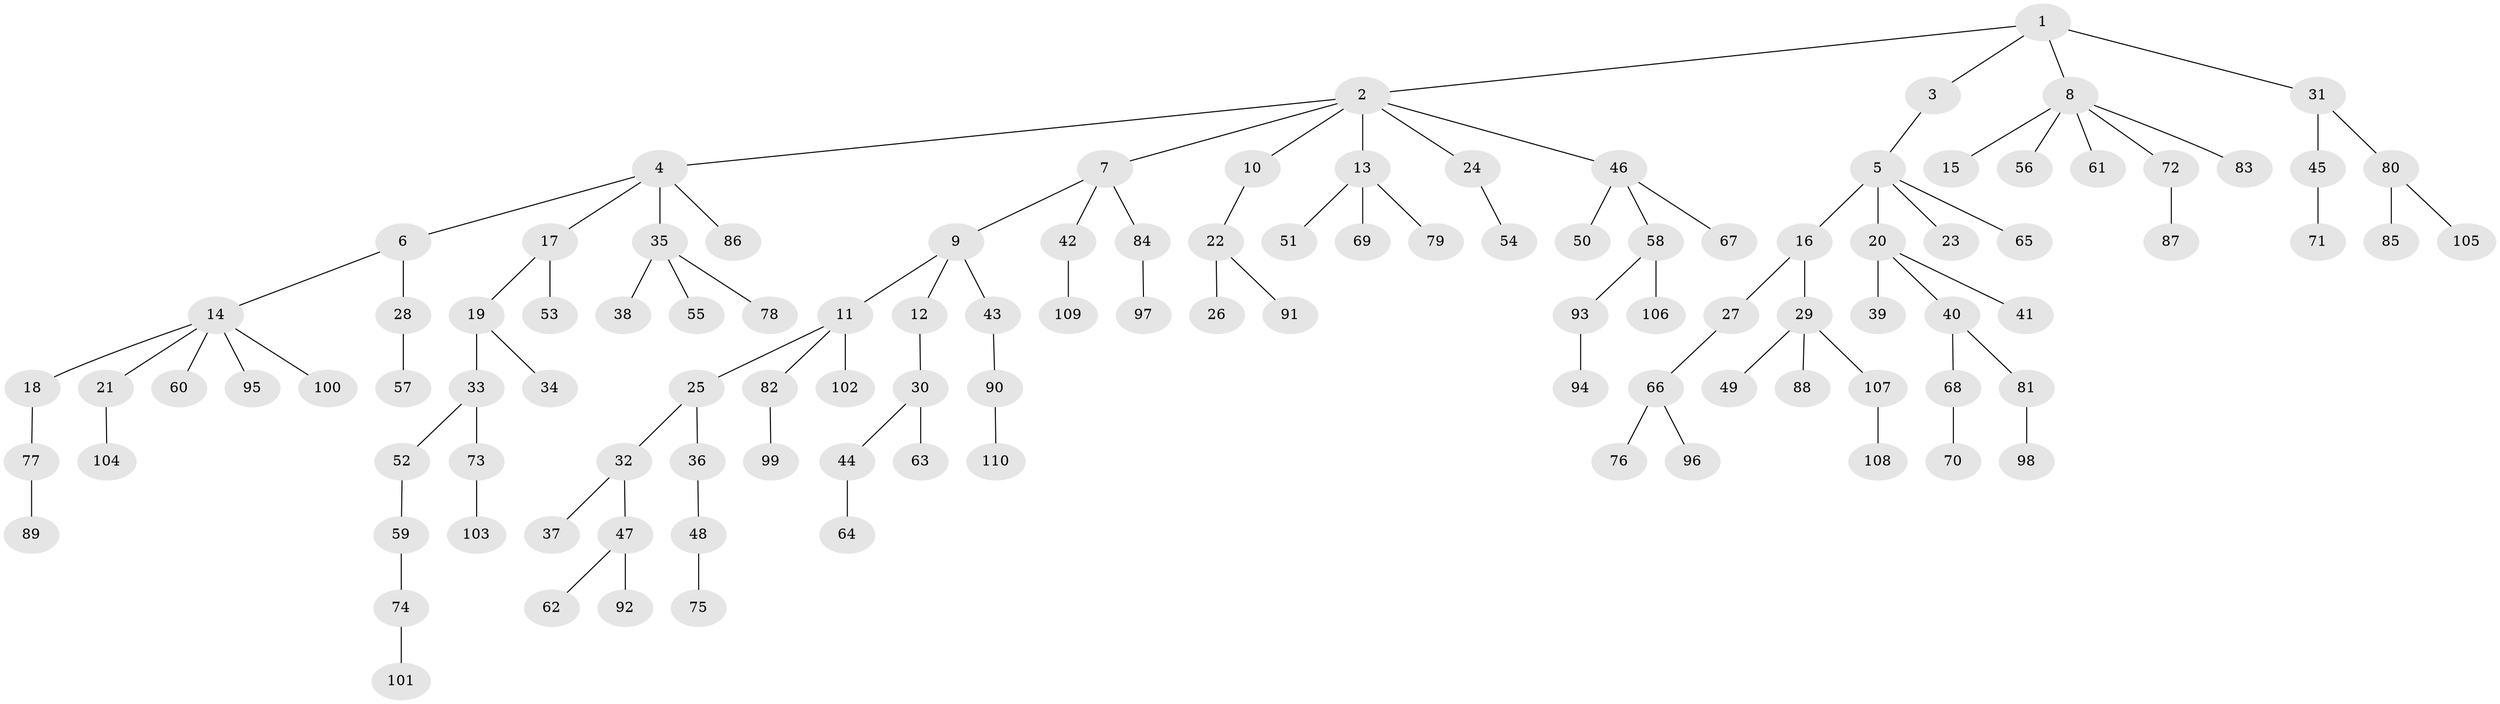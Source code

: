 // coarse degree distribution, {4: 0.09090909090909091, 1: 0.7045454545454546, 2: 0.1590909090909091, 20: 0.022727272727272728, 5: 0.022727272727272728}
// Generated by graph-tools (version 1.1) at 2025/56/03/04/25 21:56:32]
// undirected, 110 vertices, 109 edges
graph export_dot {
graph [start="1"]
  node [color=gray90,style=filled];
  1;
  2;
  3;
  4;
  5;
  6;
  7;
  8;
  9;
  10;
  11;
  12;
  13;
  14;
  15;
  16;
  17;
  18;
  19;
  20;
  21;
  22;
  23;
  24;
  25;
  26;
  27;
  28;
  29;
  30;
  31;
  32;
  33;
  34;
  35;
  36;
  37;
  38;
  39;
  40;
  41;
  42;
  43;
  44;
  45;
  46;
  47;
  48;
  49;
  50;
  51;
  52;
  53;
  54;
  55;
  56;
  57;
  58;
  59;
  60;
  61;
  62;
  63;
  64;
  65;
  66;
  67;
  68;
  69;
  70;
  71;
  72;
  73;
  74;
  75;
  76;
  77;
  78;
  79;
  80;
  81;
  82;
  83;
  84;
  85;
  86;
  87;
  88;
  89;
  90;
  91;
  92;
  93;
  94;
  95;
  96;
  97;
  98;
  99;
  100;
  101;
  102;
  103;
  104;
  105;
  106;
  107;
  108;
  109;
  110;
  1 -- 2;
  1 -- 3;
  1 -- 8;
  1 -- 31;
  2 -- 4;
  2 -- 7;
  2 -- 10;
  2 -- 13;
  2 -- 24;
  2 -- 46;
  3 -- 5;
  4 -- 6;
  4 -- 17;
  4 -- 35;
  4 -- 86;
  5 -- 16;
  5 -- 20;
  5 -- 23;
  5 -- 65;
  6 -- 14;
  6 -- 28;
  7 -- 9;
  7 -- 42;
  7 -- 84;
  8 -- 15;
  8 -- 56;
  8 -- 61;
  8 -- 72;
  8 -- 83;
  9 -- 11;
  9 -- 12;
  9 -- 43;
  10 -- 22;
  11 -- 25;
  11 -- 82;
  11 -- 102;
  12 -- 30;
  13 -- 51;
  13 -- 69;
  13 -- 79;
  14 -- 18;
  14 -- 21;
  14 -- 60;
  14 -- 95;
  14 -- 100;
  16 -- 27;
  16 -- 29;
  17 -- 19;
  17 -- 53;
  18 -- 77;
  19 -- 33;
  19 -- 34;
  20 -- 39;
  20 -- 40;
  20 -- 41;
  21 -- 104;
  22 -- 26;
  22 -- 91;
  24 -- 54;
  25 -- 32;
  25 -- 36;
  27 -- 66;
  28 -- 57;
  29 -- 49;
  29 -- 88;
  29 -- 107;
  30 -- 44;
  30 -- 63;
  31 -- 45;
  31 -- 80;
  32 -- 37;
  32 -- 47;
  33 -- 52;
  33 -- 73;
  35 -- 38;
  35 -- 55;
  35 -- 78;
  36 -- 48;
  40 -- 68;
  40 -- 81;
  42 -- 109;
  43 -- 90;
  44 -- 64;
  45 -- 71;
  46 -- 50;
  46 -- 58;
  46 -- 67;
  47 -- 62;
  47 -- 92;
  48 -- 75;
  52 -- 59;
  58 -- 93;
  58 -- 106;
  59 -- 74;
  66 -- 76;
  66 -- 96;
  68 -- 70;
  72 -- 87;
  73 -- 103;
  74 -- 101;
  77 -- 89;
  80 -- 85;
  80 -- 105;
  81 -- 98;
  82 -- 99;
  84 -- 97;
  90 -- 110;
  93 -- 94;
  107 -- 108;
}
